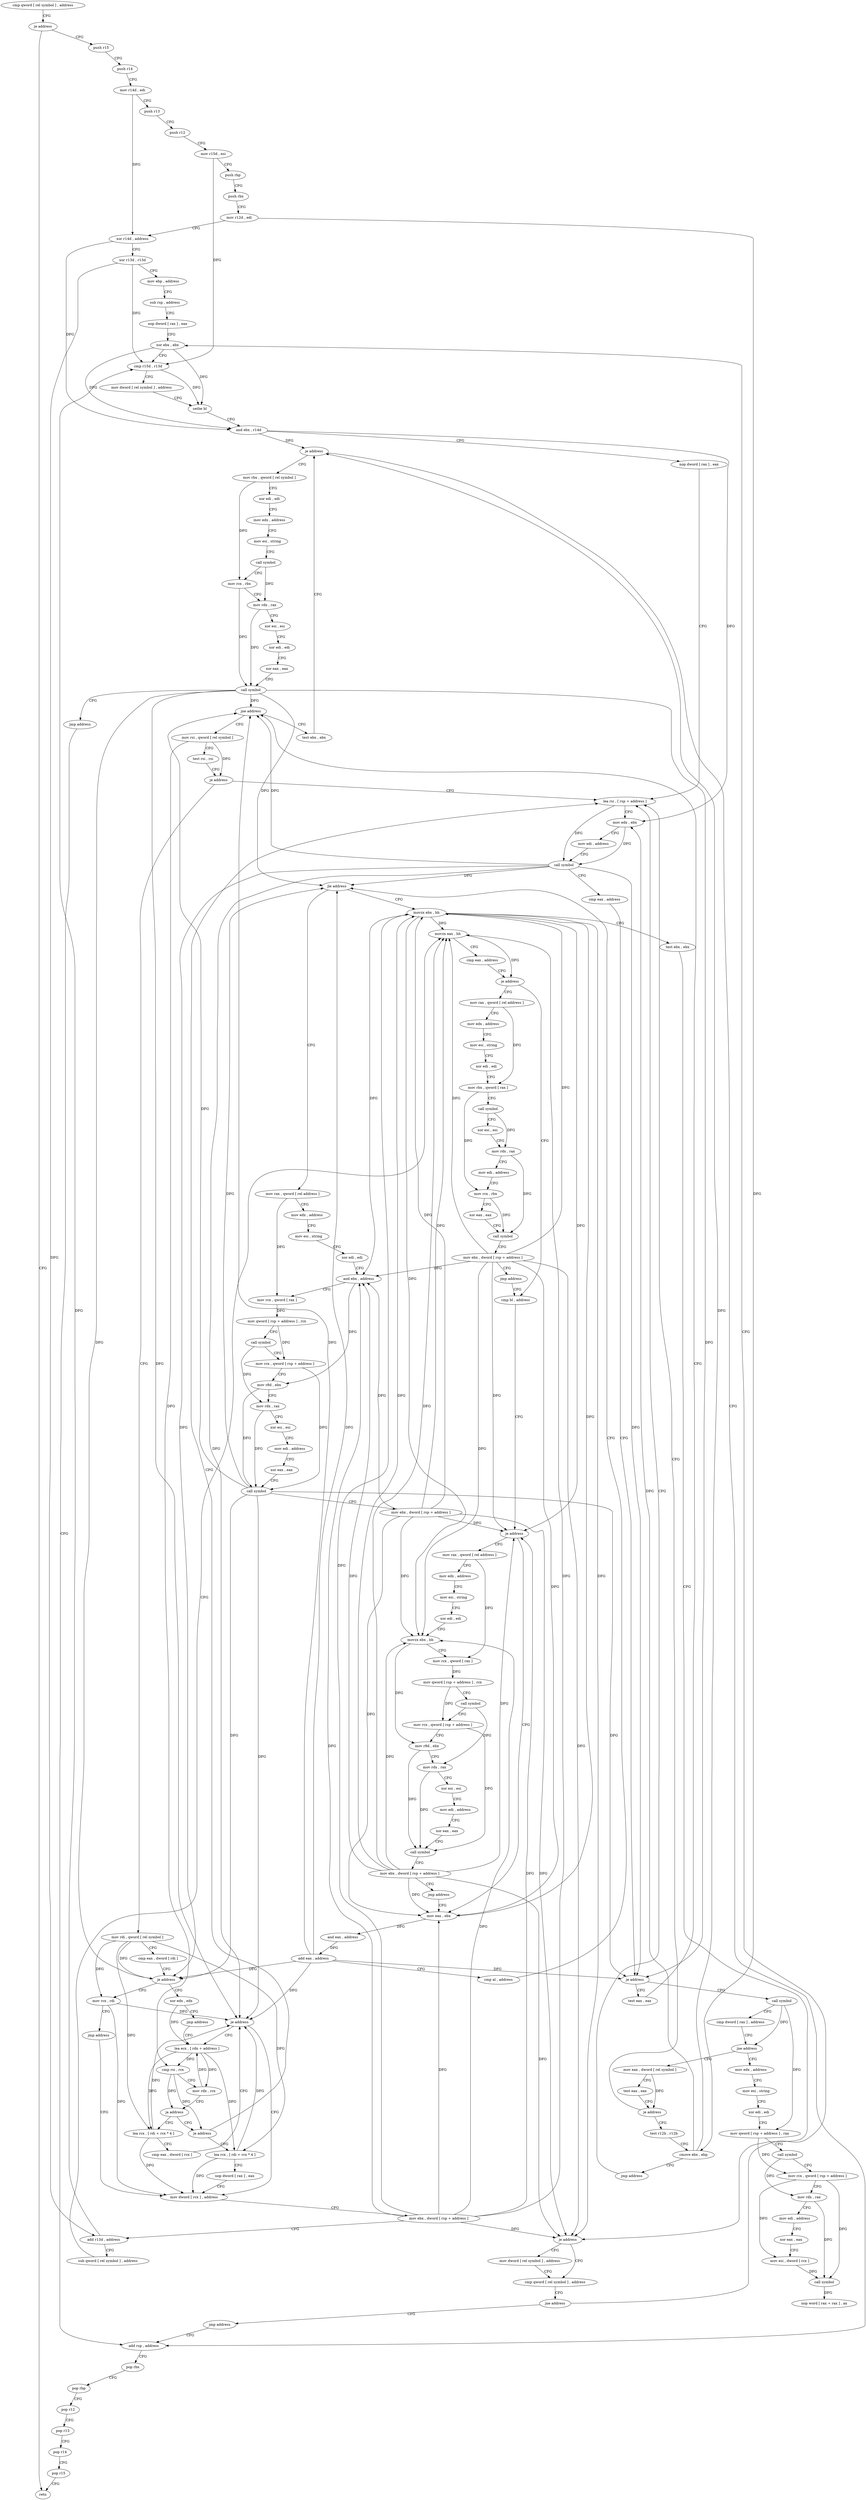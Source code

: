 digraph "func" {
"4206864" [label = "cmp qword [ rel symbol ] , address" ]
"4206872" [label = "je address" ]
"4206988" [label = "retn" ]
"4206874" [label = "push r15" ]
"4206876" [label = "push r14" ]
"4206878" [label = "mov r14d , edi" ]
"4206881" [label = "push r13" ]
"4206883" [label = "push r12" ]
"4206885" [label = "mov r15d , esi" ]
"4206888" [label = "push rbp" ]
"4206889" [label = "push rbx" ]
"4206890" [label = "mov r12d , edi" ]
"4206893" [label = "xor r14d , address" ]
"4206897" [label = "xor r13d , r13d" ]
"4206900" [label = "mov ebp , address" ]
"4206905" [label = "sub rsp , address" ]
"4206909" [label = "nop dword [ rax ] , eax" ]
"4206912" [label = "xor ebx , ebx" ]
"4207216" [label = "call symbol" ]
"4207221" [label = "cmp dword [ rax ] , address" ]
"4207224" [label = "jne address" ]
"4207434" [label = "mov edx , address" ]
"4207230" [label = "mov eax , dword [ rel symbol ]" ]
"4206962" [label = "test eax , eax" ]
"4206964" [label = "jne address" ]
"4206992" [label = "mov rsi , qword [ rel symbol ]" ]
"4206966" [label = "test ebx , ebx" ]
"4207439" [label = "mov esi , string" ]
"4207444" [label = "xor edi , edi" ]
"4207446" [label = "mov qword [ rsp + address ] , rax" ]
"4207451" [label = "call symbol" ]
"4207456" [label = "mov rcx , qword [ rsp + address ]" ]
"4207461" [label = "mov rdx , rax" ]
"4207464" [label = "mov edi , address" ]
"4207469" [label = "xor eax , eax" ]
"4207471" [label = "mov esi , dword [ rcx ]" ]
"4207473" [label = "call symbol" ]
"4207478" [label = "nop word [ rax + rax ] , ax" ]
"4207236" [label = "test eax , eax" ]
"4207238" [label = "je address" ]
"4206936" [label = "lea rsi , [ rsp + address ]" ]
"4207244" [label = "test r12b , r12b" ]
"4206999" [label = "test rsi , rsi" ]
"4207002" [label = "je address" ]
"4207004" [label = "mov rdi , qword [ rel symbol ]" ]
"4206968" [label = "je address" ]
"4207388" [label = "mov rbx , qword [ rel symbol ]" ]
"4206974" [label = "add rsp , address" ]
"4206941" [label = "mov edx , ebx" ]
"4206943" [label = "mov edi , address" ]
"4206948" [label = "call symbol" ]
"4206953" [label = "cmp eax , address" ]
"4206956" [label = "je address" ]
"4207247" [label = "cmove ebx , ebp" ]
"4207250" [label = "jmp address" ]
"4207011" [label = "cmp eax , dword [ rdi ]" ]
"4207013" [label = "je address" ]
"4207255" [label = "mov rcx , rdi" ]
"4207019" [label = "xor edx , edx" ]
"4207395" [label = "xor edi , edi" ]
"4207397" [label = "mov edx , address" ]
"4207402" [label = "mov esi , string" ]
"4207407" [label = "call symbol" ]
"4207412" [label = "mov rcx , rbx" ]
"4207415" [label = "mov rdx , rax" ]
"4207418" [label = "xor esi , esi" ]
"4207420" [label = "xor edi , edi" ]
"4207422" [label = "xor eax , eax" ]
"4207424" [label = "call symbol" ]
"4207429" [label = "jmp address" ]
"4206978" [label = "pop rbx" ]
"4206979" [label = "pop rbp" ]
"4206980" [label = "pop r12" ]
"4206982" [label = "pop r13" ]
"4206984" [label = "pop r14" ]
"4206986" [label = "pop r15" ]
"4207258" [label = "jmp address" ]
"4207056" [label = "mov dword [ rcx ] , address" ]
"4207021" [label = "jmp address" ]
"4207032" [label = "lea ecx , [ rdx + address ]" ]
"4207062" [label = "mov ebx , dword [ rsp + address ]" ]
"4207066" [label = "add r13d , address" ]
"4207070" [label = "sub qword [ rel symbol ] , address" ]
"4207078" [label = "movzx eax , bh" ]
"4207081" [label = "cmp eax , address" ]
"4207086" [label = "je address" ]
"4207332" [label = "mov rax , qword [ rel address ]" ]
"4207092" [label = "cmp bl , address" ]
"4207035" [label = "cmp rsi , rcx" ]
"4207038" [label = "mov rdx , rcx" ]
"4207041" [label = "ja address" ]
"4207024" [label = "lea rcx , [ rdi + rcx * 4 ]" ]
"4207043" [label = "je address" ]
"4207339" [label = "mov edx , address" ]
"4207344" [label = "mov esi , string" ]
"4207349" [label = "xor edi , edi" ]
"4207351" [label = "mov rbx , qword [ rax ]" ]
"4207354" [label = "call symbol" ]
"4207359" [label = "xor esi , esi" ]
"4207361" [label = "mov rdx , rax" ]
"4207364" [label = "mov edi , address" ]
"4207369" [label = "mov rcx , rbx" ]
"4207372" [label = "xor eax , eax" ]
"4207374" [label = "call symbol" ]
"4207379" [label = "mov ebx , dword [ rsp + address ]" ]
"4207383" [label = "jmp address" ]
"4207095" [label = "je address" ]
"4207263" [label = "mov rax , qword [ rel address ]" ]
"4207101" [label = "mov eax , ebx" ]
"4207028" [label = "cmp eax , dword [ rcx ]" ]
"4207030" [label = "je address" ]
"4207045" [label = "lea rcx , [ rdi + rcx * 4 ]" ]
"4207270" [label = "mov edx , address" ]
"4207275" [label = "mov esi , string" ]
"4207280" [label = "xor edi , edi" ]
"4207282" [label = "movzx ebx , bh" ]
"4207285" [label = "mov rcx , qword [ rax ]" ]
"4207288" [label = "mov qword [ rsp + address ] , rcx" ]
"4207293" [label = "call symbol" ]
"4207298" [label = "mov rcx , qword [ rsp + address ]" ]
"4207303" [label = "mov r8d , ebx" ]
"4207306" [label = "mov rdx , rax" ]
"4207309" [label = "xor esi , esi" ]
"4207311" [label = "mov edi , address" ]
"4207316" [label = "xor eax , eax" ]
"4207318" [label = "call symbol" ]
"4207323" [label = "mov ebx , dword [ rsp + address ]" ]
"4207327" [label = "jmp address" ]
"4207103" [label = "and eax , address" ]
"4207106" [label = "add eax , address" ]
"4207109" [label = "cmp al , address" ]
"4207111" [label = "jle address" ]
"4207177" [label = "movzx ebx , bh" ]
"4207113" [label = "mov rax , qword [ rel address ]" ]
"4207049" [label = "nop dword [ rax ] , eax" ]
"4207180" [label = "test ebx , ebx" ]
"4207182" [label = "je address" ]
"4207194" [label = "cmp qword [ rel symbol ] , address" ]
"4207184" [label = "mov dword [ rel symbol ] , address" ]
"4207120" [label = "mov edx , address" ]
"4207125" [label = "mov esi , string" ]
"4207130" [label = "xor edi , edi" ]
"4207132" [label = "and ebx , address" ]
"4207135" [label = "mov rcx , qword [ rax ]" ]
"4207138" [label = "mov qword [ rsp + address ] , rcx" ]
"4207143" [label = "call symbol" ]
"4207148" [label = "mov rcx , qword [ rsp + address ]" ]
"4207153" [label = "mov r8d , ebx" ]
"4207156" [label = "mov rdx , rax" ]
"4207159" [label = "xor esi , esi" ]
"4207161" [label = "mov edi , address" ]
"4207166" [label = "xor eax , eax" ]
"4207168" [label = "call symbol" ]
"4207173" [label = "mov ebx , dword [ rsp + address ]" ]
"4207202" [label = "jne address" ]
"4207208" [label = "jmp address" ]
"4206914" [label = "cmp r15d , r13d" ]
"4206917" [label = "mov dword [ rel symbol ] , address" ]
"4206927" [label = "setbe bl" ]
"4206930" [label = "and ebx , r14d" ]
"4206933" [label = "nop dword [ rax ] , eax" ]
"4206864" -> "4206872" [ label = "CFG" ]
"4206872" -> "4206988" [ label = "CFG" ]
"4206872" -> "4206874" [ label = "CFG" ]
"4206874" -> "4206876" [ label = "CFG" ]
"4206876" -> "4206878" [ label = "CFG" ]
"4206878" -> "4206881" [ label = "CFG" ]
"4206878" -> "4206893" [ label = "DFG" ]
"4206881" -> "4206883" [ label = "CFG" ]
"4206883" -> "4206885" [ label = "CFG" ]
"4206885" -> "4206888" [ label = "CFG" ]
"4206885" -> "4206914" [ label = "DFG" ]
"4206888" -> "4206889" [ label = "CFG" ]
"4206889" -> "4206890" [ label = "CFG" ]
"4206890" -> "4206893" [ label = "CFG" ]
"4206890" -> "4207247" [ label = "DFG" ]
"4206893" -> "4206897" [ label = "CFG" ]
"4206893" -> "4206930" [ label = "DFG" ]
"4206897" -> "4206900" [ label = "CFG" ]
"4206897" -> "4206914" [ label = "DFG" ]
"4206897" -> "4207066" [ label = "DFG" ]
"4206900" -> "4206905" [ label = "CFG" ]
"4206905" -> "4206909" [ label = "CFG" ]
"4206909" -> "4206912" [ label = "CFG" ]
"4206912" -> "4206914" [ label = "CFG" ]
"4206912" -> "4206927" [ label = "DFG" ]
"4206912" -> "4206930" [ label = "DFG" ]
"4207216" -> "4207221" [ label = "CFG" ]
"4207216" -> "4207224" [ label = "DFG" ]
"4207216" -> "4207446" [ label = "DFG" ]
"4207221" -> "4207224" [ label = "CFG" ]
"4207224" -> "4207434" [ label = "CFG" ]
"4207224" -> "4207230" [ label = "CFG" ]
"4207434" -> "4207439" [ label = "CFG" ]
"4207230" -> "4207236" [ label = "CFG" ]
"4207230" -> "4207238" [ label = "DFG" ]
"4206962" -> "4206964" [ label = "CFG" ]
"4206964" -> "4206992" [ label = "CFG" ]
"4206964" -> "4206966" [ label = "CFG" ]
"4206992" -> "4206999" [ label = "CFG" ]
"4206992" -> "4207002" [ label = "DFG" ]
"4206992" -> "4207035" [ label = "DFG" ]
"4206966" -> "4206968" [ label = "CFG" ]
"4207439" -> "4207444" [ label = "CFG" ]
"4207444" -> "4207446" [ label = "CFG" ]
"4207446" -> "4207451" [ label = "CFG" ]
"4207446" -> "4207456" [ label = "DFG" ]
"4207451" -> "4207456" [ label = "CFG" ]
"4207451" -> "4207461" [ label = "DFG" ]
"4207456" -> "4207461" [ label = "CFG" ]
"4207456" -> "4207471" [ label = "DFG" ]
"4207456" -> "4207473" [ label = "DFG" ]
"4207461" -> "4207464" [ label = "CFG" ]
"4207461" -> "4207473" [ label = "DFG" ]
"4207464" -> "4207469" [ label = "CFG" ]
"4207469" -> "4207471" [ label = "CFG" ]
"4207471" -> "4207473" [ label = "DFG" ]
"4207473" -> "4207478" [ label = "DFG" ]
"4207236" -> "4207238" [ label = "CFG" ]
"4207238" -> "4206936" [ label = "CFG" ]
"4207238" -> "4207244" [ label = "CFG" ]
"4206936" -> "4206941" [ label = "CFG" ]
"4206936" -> "4206948" [ label = "DFG" ]
"4207244" -> "4207247" [ label = "CFG" ]
"4206999" -> "4207002" [ label = "CFG" ]
"4207002" -> "4206936" [ label = "CFG" ]
"4207002" -> "4207004" [ label = "CFG" ]
"4207004" -> "4207011" [ label = "CFG" ]
"4207004" -> "4207013" [ label = "DFG" ]
"4207004" -> "4207255" [ label = "DFG" ]
"4207004" -> "4207024" [ label = "DFG" ]
"4207004" -> "4207045" [ label = "DFG" ]
"4206968" -> "4207388" [ label = "CFG" ]
"4206968" -> "4206974" [ label = "CFG" ]
"4207388" -> "4207395" [ label = "CFG" ]
"4207388" -> "4207412" [ label = "DFG" ]
"4206974" -> "4206978" [ label = "CFG" ]
"4206941" -> "4206943" [ label = "CFG" ]
"4206941" -> "4206948" [ label = "DFG" ]
"4206943" -> "4206948" [ label = "CFG" ]
"4206948" -> "4206953" [ label = "CFG" ]
"4206948" -> "4206956" [ label = "DFG" ]
"4206948" -> "4206964" [ label = "DFG" ]
"4206948" -> "4207013" [ label = "DFG" ]
"4206948" -> "4207030" [ label = "DFG" ]
"4206948" -> "4207111" [ label = "DFG" ]
"4206953" -> "4206956" [ label = "CFG" ]
"4206956" -> "4207216" [ label = "CFG" ]
"4206956" -> "4206962" [ label = "CFG" ]
"4207247" -> "4207250" [ label = "CFG" ]
"4207247" -> "4206941" [ label = "DFG" ]
"4207247" -> "4206968" [ label = "DFG" ]
"4207250" -> "4206936" [ label = "CFG" ]
"4207011" -> "4207013" [ label = "CFG" ]
"4207013" -> "4207255" [ label = "CFG" ]
"4207013" -> "4207019" [ label = "CFG" ]
"4207255" -> "4207258" [ label = "CFG" ]
"4207255" -> "4207056" [ label = "DFG" ]
"4207255" -> "4207030" [ label = "DFG" ]
"4207019" -> "4207021" [ label = "CFG" ]
"4207019" -> "4207032" [ label = "DFG" ]
"4207395" -> "4207397" [ label = "CFG" ]
"4207397" -> "4207402" [ label = "CFG" ]
"4207402" -> "4207407" [ label = "CFG" ]
"4207407" -> "4207412" [ label = "CFG" ]
"4207407" -> "4207415" [ label = "DFG" ]
"4207412" -> "4207415" [ label = "CFG" ]
"4207412" -> "4207424" [ label = "DFG" ]
"4207415" -> "4207418" [ label = "CFG" ]
"4207415" -> "4207424" [ label = "DFG" ]
"4207418" -> "4207420" [ label = "CFG" ]
"4207420" -> "4207422" [ label = "CFG" ]
"4207422" -> "4207424" [ label = "CFG" ]
"4207424" -> "4207429" [ label = "CFG" ]
"4207424" -> "4206956" [ label = "DFG" ]
"4207424" -> "4206964" [ label = "DFG" ]
"4207424" -> "4207013" [ label = "DFG" ]
"4207424" -> "4207030" [ label = "DFG" ]
"4207424" -> "4207111" [ label = "DFG" ]
"4207429" -> "4206974" [ label = "CFG" ]
"4206978" -> "4206979" [ label = "CFG" ]
"4206979" -> "4206980" [ label = "CFG" ]
"4206980" -> "4206982" [ label = "CFG" ]
"4206982" -> "4206984" [ label = "CFG" ]
"4206984" -> "4206986" [ label = "CFG" ]
"4206986" -> "4206988" [ label = "CFG" ]
"4207258" -> "4207056" [ label = "CFG" ]
"4207056" -> "4207062" [ label = "CFG" ]
"4207021" -> "4207032" [ label = "CFG" ]
"4207032" -> "4207035" [ label = "DFG" ]
"4207032" -> "4207038" [ label = "DFG" ]
"4207032" -> "4207024" [ label = "DFG" ]
"4207032" -> "4207045" [ label = "DFG" ]
"4207062" -> "4207066" [ label = "CFG" ]
"4207062" -> "4207078" [ label = "DFG" ]
"4207062" -> "4207095" [ label = "DFG" ]
"4207062" -> "4207282" [ label = "DFG" ]
"4207062" -> "4207101" [ label = "DFG" ]
"4207062" -> "4207177" [ label = "DFG" ]
"4207062" -> "4207182" [ label = "DFG" ]
"4207062" -> "4207132" [ label = "DFG" ]
"4207066" -> "4207070" [ label = "CFG" ]
"4207066" -> "4206914" [ label = "DFG" ]
"4207070" -> "4207078" [ label = "CFG" ]
"4207078" -> "4207081" [ label = "CFG" ]
"4207078" -> "4207086" [ label = "DFG" ]
"4207081" -> "4207086" [ label = "CFG" ]
"4207086" -> "4207332" [ label = "CFG" ]
"4207086" -> "4207092" [ label = "CFG" ]
"4207332" -> "4207339" [ label = "CFG" ]
"4207332" -> "4207351" [ label = "DFG" ]
"4207092" -> "4207095" [ label = "CFG" ]
"4207035" -> "4207038" [ label = "CFG" ]
"4207035" -> "4207041" [ label = "DFG" ]
"4207035" -> "4207043" [ label = "DFG" ]
"4207038" -> "4207041" [ label = "CFG" ]
"4207038" -> "4207032" [ label = "DFG" ]
"4207041" -> "4207024" [ label = "CFG" ]
"4207041" -> "4207043" [ label = "CFG" ]
"4207024" -> "4207028" [ label = "CFG" ]
"4207024" -> "4207056" [ label = "DFG" ]
"4207024" -> "4207030" [ label = "DFG" ]
"4207043" -> "4206936" [ label = "CFG" ]
"4207043" -> "4207045" [ label = "CFG" ]
"4207339" -> "4207344" [ label = "CFG" ]
"4207344" -> "4207349" [ label = "CFG" ]
"4207349" -> "4207351" [ label = "CFG" ]
"4207351" -> "4207354" [ label = "CFG" ]
"4207351" -> "4207369" [ label = "DFG" ]
"4207354" -> "4207359" [ label = "CFG" ]
"4207354" -> "4207361" [ label = "DFG" ]
"4207359" -> "4207361" [ label = "CFG" ]
"4207361" -> "4207364" [ label = "CFG" ]
"4207361" -> "4207374" [ label = "DFG" ]
"4207364" -> "4207369" [ label = "CFG" ]
"4207369" -> "4207372" [ label = "CFG" ]
"4207369" -> "4207374" [ label = "DFG" ]
"4207372" -> "4207374" [ label = "CFG" ]
"4207374" -> "4207379" [ label = "CFG" ]
"4207379" -> "4207383" [ label = "CFG" ]
"4207379" -> "4207078" [ label = "DFG" ]
"4207379" -> "4207095" [ label = "DFG" ]
"4207379" -> "4207282" [ label = "DFG" ]
"4207379" -> "4207101" [ label = "DFG" ]
"4207379" -> "4207177" [ label = "DFG" ]
"4207379" -> "4207182" [ label = "DFG" ]
"4207379" -> "4207132" [ label = "DFG" ]
"4207383" -> "4207092" [ label = "CFG" ]
"4207095" -> "4207263" [ label = "CFG" ]
"4207095" -> "4207101" [ label = "CFG" ]
"4207263" -> "4207270" [ label = "CFG" ]
"4207263" -> "4207285" [ label = "DFG" ]
"4207101" -> "4207103" [ label = "DFG" ]
"4207028" -> "4207030" [ label = "CFG" ]
"4207030" -> "4207056" [ label = "CFG" ]
"4207030" -> "4207032" [ label = "CFG" ]
"4207045" -> "4207049" [ label = "CFG" ]
"4207045" -> "4207056" [ label = "DFG" ]
"4207045" -> "4207030" [ label = "DFG" ]
"4207270" -> "4207275" [ label = "CFG" ]
"4207275" -> "4207280" [ label = "CFG" ]
"4207280" -> "4207282" [ label = "CFG" ]
"4207282" -> "4207285" [ label = "CFG" ]
"4207282" -> "4207303" [ label = "DFG" ]
"4207285" -> "4207288" [ label = "DFG" ]
"4207288" -> "4207293" [ label = "CFG" ]
"4207288" -> "4207298" [ label = "DFG" ]
"4207293" -> "4207298" [ label = "CFG" ]
"4207293" -> "4207306" [ label = "DFG" ]
"4207298" -> "4207303" [ label = "CFG" ]
"4207298" -> "4207318" [ label = "DFG" ]
"4207303" -> "4207306" [ label = "CFG" ]
"4207303" -> "4207318" [ label = "DFG" ]
"4207306" -> "4207309" [ label = "CFG" ]
"4207306" -> "4207318" [ label = "DFG" ]
"4207309" -> "4207311" [ label = "CFG" ]
"4207311" -> "4207316" [ label = "CFG" ]
"4207316" -> "4207318" [ label = "CFG" ]
"4207318" -> "4207323" [ label = "CFG" ]
"4207323" -> "4207327" [ label = "CFG" ]
"4207323" -> "4207078" [ label = "DFG" ]
"4207323" -> "4207095" [ label = "DFG" ]
"4207323" -> "4207282" [ label = "DFG" ]
"4207323" -> "4207101" [ label = "DFG" ]
"4207323" -> "4207177" [ label = "DFG" ]
"4207323" -> "4207182" [ label = "DFG" ]
"4207323" -> "4207132" [ label = "DFG" ]
"4207327" -> "4207101" [ label = "CFG" ]
"4207103" -> "4207106" [ label = "DFG" ]
"4207106" -> "4207109" [ label = "CFG" ]
"4207106" -> "4206956" [ label = "DFG" ]
"4207106" -> "4206964" [ label = "DFG" ]
"4207106" -> "4207013" [ label = "DFG" ]
"4207106" -> "4207030" [ label = "DFG" ]
"4207106" -> "4207111" [ label = "DFG" ]
"4207109" -> "4207111" [ label = "CFG" ]
"4207111" -> "4207177" [ label = "CFG" ]
"4207111" -> "4207113" [ label = "CFG" ]
"4207177" -> "4207180" [ label = "CFG" ]
"4207177" -> "4207078" [ label = "DFG" ]
"4207177" -> "4207095" [ label = "DFG" ]
"4207177" -> "4207282" [ label = "DFG" ]
"4207177" -> "4207101" [ label = "DFG" ]
"4207177" -> "4207182" [ label = "DFG" ]
"4207177" -> "4207132" [ label = "DFG" ]
"4207113" -> "4207120" [ label = "CFG" ]
"4207113" -> "4207135" [ label = "DFG" ]
"4207049" -> "4207056" [ label = "CFG" ]
"4207180" -> "4207182" [ label = "CFG" ]
"4207182" -> "4207194" [ label = "CFG" ]
"4207182" -> "4207184" [ label = "CFG" ]
"4207194" -> "4207202" [ label = "CFG" ]
"4207184" -> "4207194" [ label = "CFG" ]
"4207120" -> "4207125" [ label = "CFG" ]
"4207125" -> "4207130" [ label = "CFG" ]
"4207130" -> "4207132" [ label = "CFG" ]
"4207132" -> "4207135" [ label = "CFG" ]
"4207132" -> "4207153" [ label = "DFG" ]
"4207135" -> "4207138" [ label = "DFG" ]
"4207138" -> "4207143" [ label = "CFG" ]
"4207138" -> "4207148" [ label = "DFG" ]
"4207143" -> "4207148" [ label = "CFG" ]
"4207143" -> "4207156" [ label = "DFG" ]
"4207148" -> "4207153" [ label = "CFG" ]
"4207148" -> "4207168" [ label = "DFG" ]
"4207153" -> "4207156" [ label = "CFG" ]
"4207153" -> "4207168" [ label = "DFG" ]
"4207156" -> "4207159" [ label = "CFG" ]
"4207156" -> "4207168" [ label = "DFG" ]
"4207159" -> "4207161" [ label = "CFG" ]
"4207161" -> "4207166" [ label = "CFG" ]
"4207166" -> "4207168" [ label = "CFG" ]
"4207168" -> "4207173" [ label = "CFG" ]
"4207168" -> "4206956" [ label = "DFG" ]
"4207168" -> "4206964" [ label = "DFG" ]
"4207168" -> "4207111" [ label = "DFG" ]
"4207168" -> "4207013" [ label = "DFG" ]
"4207168" -> "4207030" [ label = "DFG" ]
"4207173" -> "4207177" [ label = "DFG" ]
"4207173" -> "4207078" [ label = "DFG" ]
"4207173" -> "4207095" [ label = "DFG" ]
"4207173" -> "4207282" [ label = "DFG" ]
"4207173" -> "4207101" [ label = "DFG" ]
"4207173" -> "4207182" [ label = "DFG" ]
"4207173" -> "4207132" [ label = "DFG" ]
"4207202" -> "4206912" [ label = "CFG" ]
"4207202" -> "4207208" [ label = "CFG" ]
"4207208" -> "4206974" [ label = "CFG" ]
"4206914" -> "4206917" [ label = "CFG" ]
"4206914" -> "4206927" [ label = "DFG" ]
"4206917" -> "4206927" [ label = "CFG" ]
"4206927" -> "4206930" [ label = "CFG" ]
"4206930" -> "4206933" [ label = "CFG" ]
"4206930" -> "4206941" [ label = "DFG" ]
"4206930" -> "4206968" [ label = "DFG" ]
"4206933" -> "4206936" [ label = "CFG" ]
}
